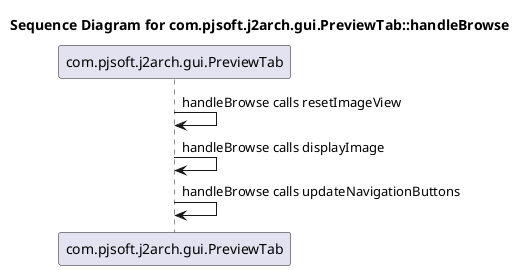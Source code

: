 @startuml
title Sequence Diagram for com.pjsoft.j2arch.gui.PreviewTab::handleBrowse
com.pjsoft.j2arch.gui.PreviewTab -> com.pjsoft.j2arch.gui.PreviewTab : handleBrowse calls resetImageView
com.pjsoft.j2arch.gui.PreviewTab -> com.pjsoft.j2arch.gui.PreviewTab : handleBrowse calls displayImage
com.pjsoft.j2arch.gui.PreviewTab -> com.pjsoft.j2arch.gui.PreviewTab : handleBrowse calls updateNavigationButtons
@enduml